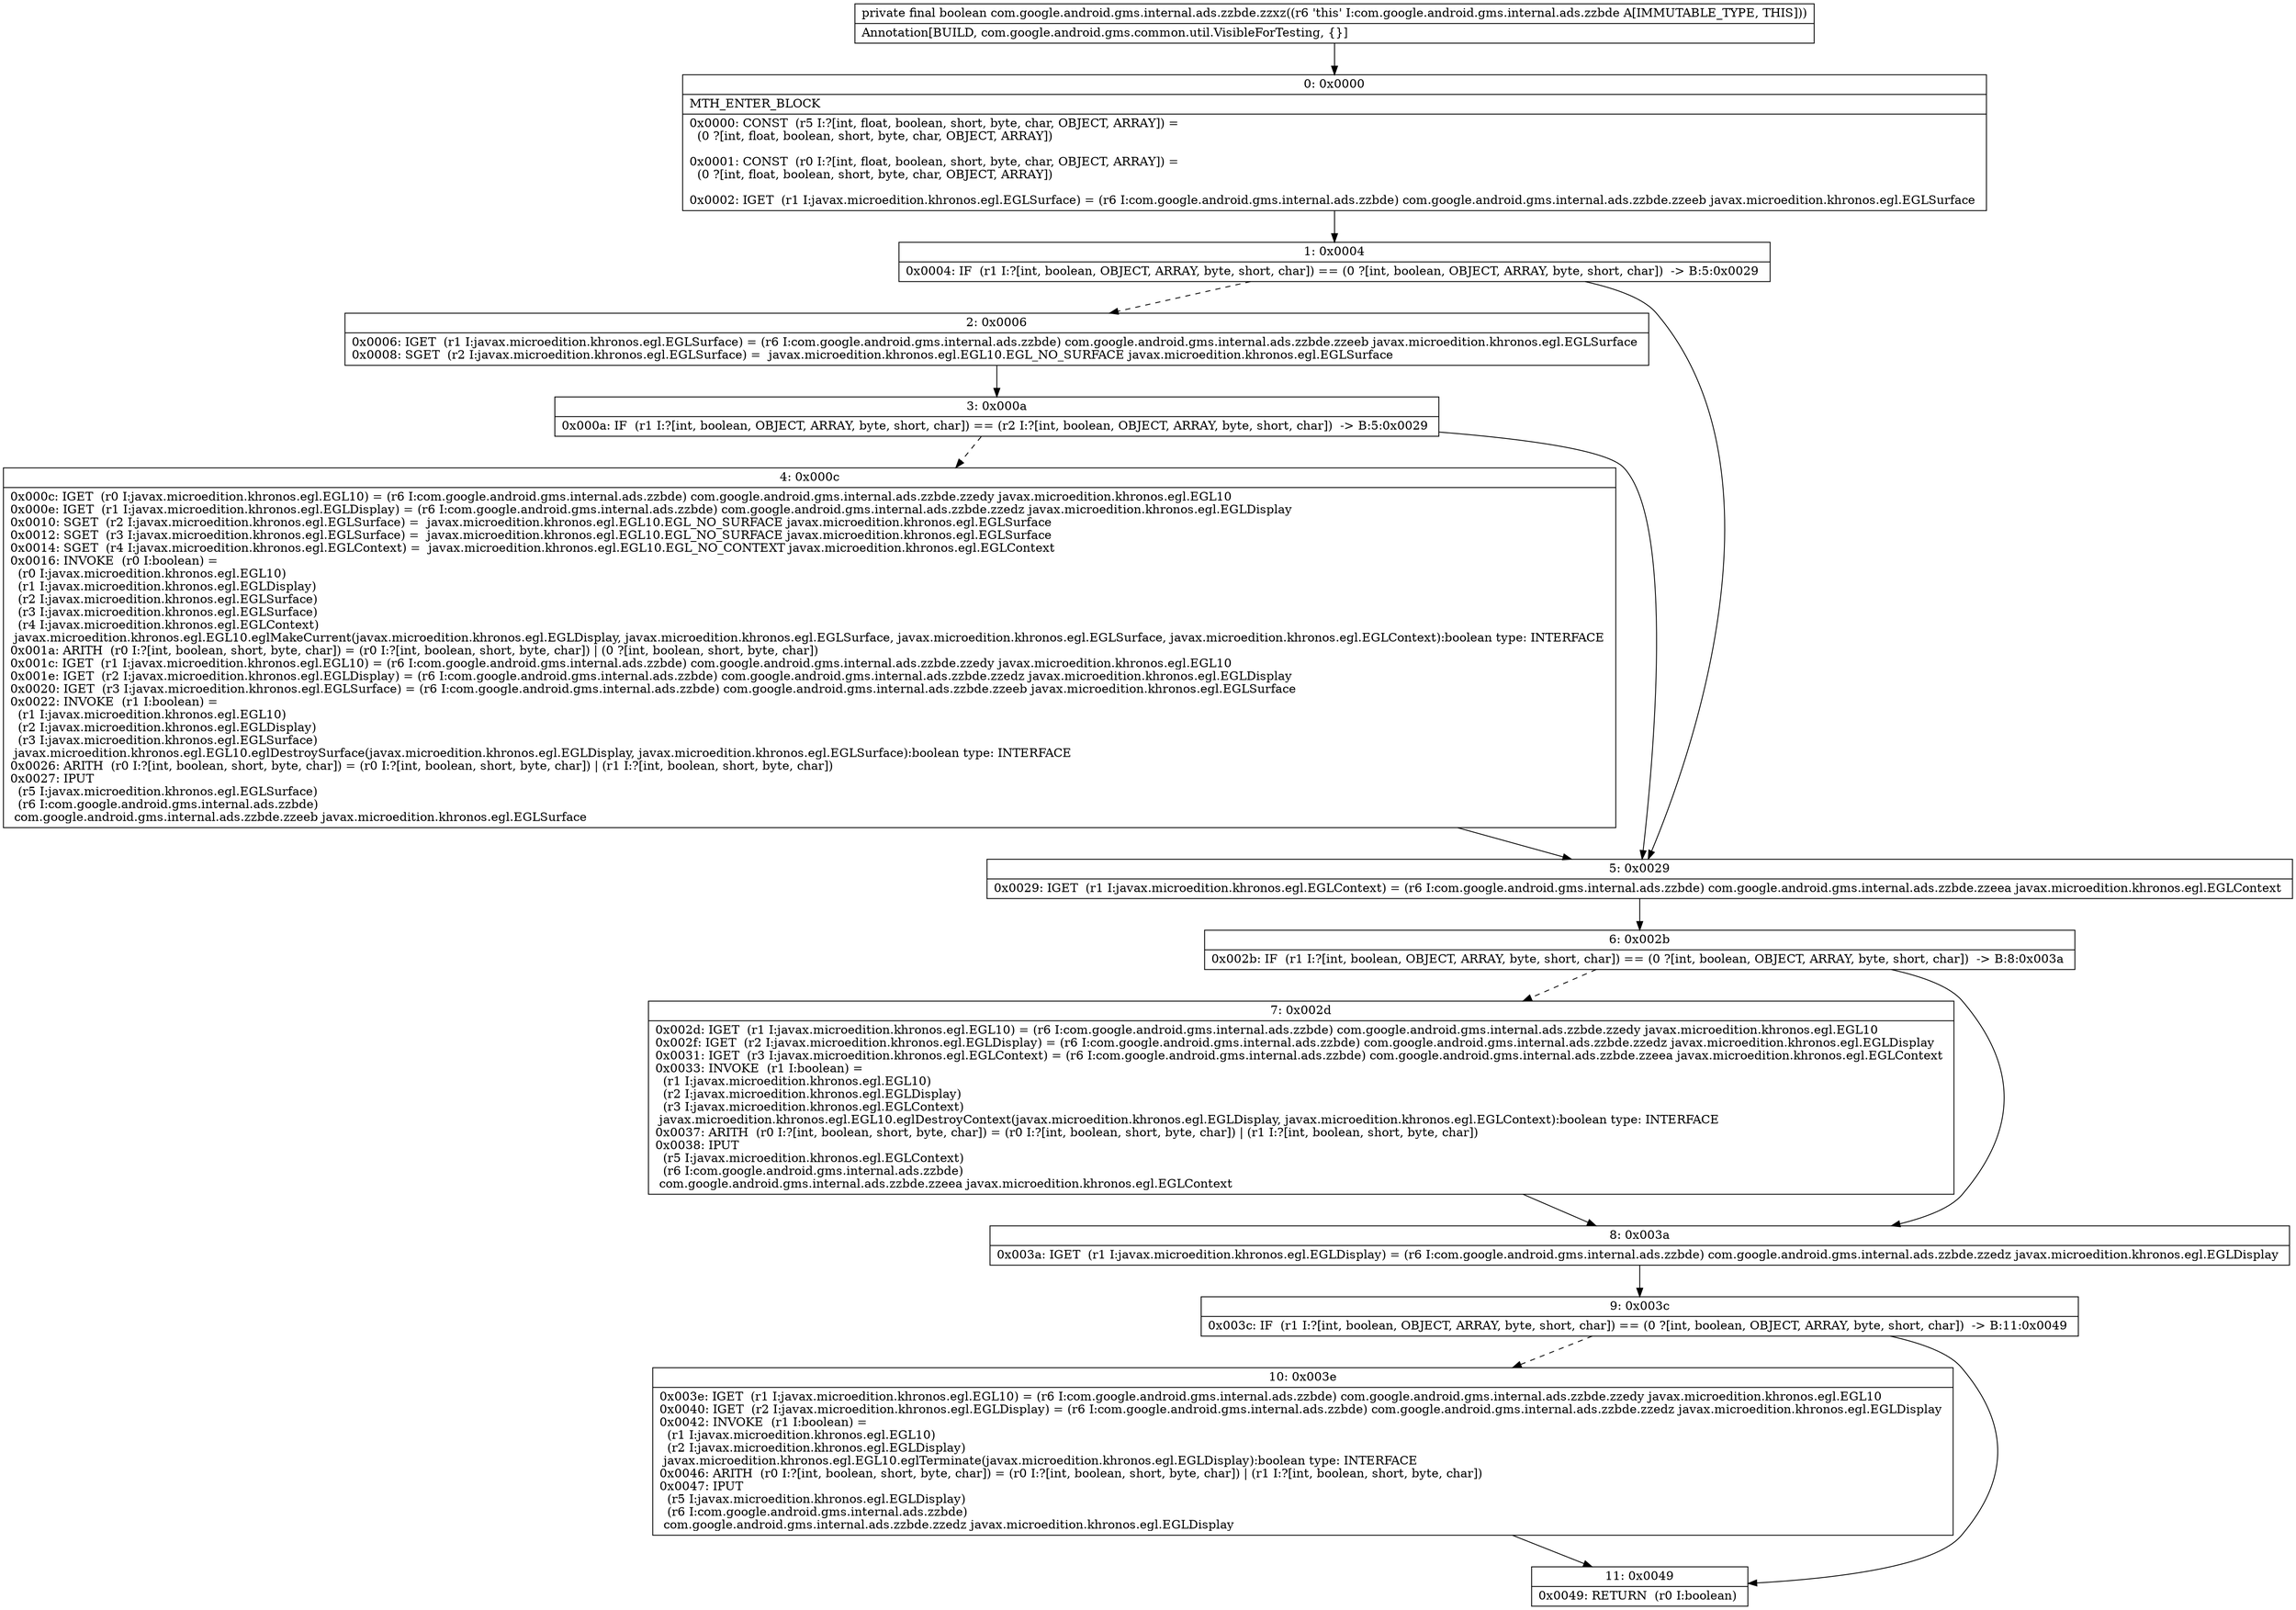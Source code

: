 digraph "CFG forcom.google.android.gms.internal.ads.zzbde.zzxz()Z" {
Node_0 [shape=record,label="{0\:\ 0x0000|MTH_ENTER_BLOCK\l|0x0000: CONST  (r5 I:?[int, float, boolean, short, byte, char, OBJECT, ARRAY]) = \l  (0 ?[int, float, boolean, short, byte, char, OBJECT, ARRAY])\l \l0x0001: CONST  (r0 I:?[int, float, boolean, short, byte, char, OBJECT, ARRAY]) = \l  (0 ?[int, float, boolean, short, byte, char, OBJECT, ARRAY])\l \l0x0002: IGET  (r1 I:javax.microedition.khronos.egl.EGLSurface) = (r6 I:com.google.android.gms.internal.ads.zzbde) com.google.android.gms.internal.ads.zzbde.zzeeb javax.microedition.khronos.egl.EGLSurface \l}"];
Node_1 [shape=record,label="{1\:\ 0x0004|0x0004: IF  (r1 I:?[int, boolean, OBJECT, ARRAY, byte, short, char]) == (0 ?[int, boolean, OBJECT, ARRAY, byte, short, char])  \-\> B:5:0x0029 \l}"];
Node_2 [shape=record,label="{2\:\ 0x0006|0x0006: IGET  (r1 I:javax.microedition.khronos.egl.EGLSurface) = (r6 I:com.google.android.gms.internal.ads.zzbde) com.google.android.gms.internal.ads.zzbde.zzeeb javax.microedition.khronos.egl.EGLSurface \l0x0008: SGET  (r2 I:javax.microedition.khronos.egl.EGLSurface) =  javax.microedition.khronos.egl.EGL10.EGL_NO_SURFACE javax.microedition.khronos.egl.EGLSurface \l}"];
Node_3 [shape=record,label="{3\:\ 0x000a|0x000a: IF  (r1 I:?[int, boolean, OBJECT, ARRAY, byte, short, char]) == (r2 I:?[int, boolean, OBJECT, ARRAY, byte, short, char])  \-\> B:5:0x0029 \l}"];
Node_4 [shape=record,label="{4\:\ 0x000c|0x000c: IGET  (r0 I:javax.microedition.khronos.egl.EGL10) = (r6 I:com.google.android.gms.internal.ads.zzbde) com.google.android.gms.internal.ads.zzbde.zzedy javax.microedition.khronos.egl.EGL10 \l0x000e: IGET  (r1 I:javax.microedition.khronos.egl.EGLDisplay) = (r6 I:com.google.android.gms.internal.ads.zzbde) com.google.android.gms.internal.ads.zzbde.zzedz javax.microedition.khronos.egl.EGLDisplay \l0x0010: SGET  (r2 I:javax.microedition.khronos.egl.EGLSurface) =  javax.microedition.khronos.egl.EGL10.EGL_NO_SURFACE javax.microedition.khronos.egl.EGLSurface \l0x0012: SGET  (r3 I:javax.microedition.khronos.egl.EGLSurface) =  javax.microedition.khronos.egl.EGL10.EGL_NO_SURFACE javax.microedition.khronos.egl.EGLSurface \l0x0014: SGET  (r4 I:javax.microedition.khronos.egl.EGLContext) =  javax.microedition.khronos.egl.EGL10.EGL_NO_CONTEXT javax.microedition.khronos.egl.EGLContext \l0x0016: INVOKE  (r0 I:boolean) = \l  (r0 I:javax.microedition.khronos.egl.EGL10)\l  (r1 I:javax.microedition.khronos.egl.EGLDisplay)\l  (r2 I:javax.microedition.khronos.egl.EGLSurface)\l  (r3 I:javax.microedition.khronos.egl.EGLSurface)\l  (r4 I:javax.microedition.khronos.egl.EGLContext)\l javax.microedition.khronos.egl.EGL10.eglMakeCurrent(javax.microedition.khronos.egl.EGLDisplay, javax.microedition.khronos.egl.EGLSurface, javax.microedition.khronos.egl.EGLSurface, javax.microedition.khronos.egl.EGLContext):boolean type: INTERFACE \l0x001a: ARITH  (r0 I:?[int, boolean, short, byte, char]) = (r0 I:?[int, boolean, short, byte, char]) \| (0 ?[int, boolean, short, byte, char]) \l0x001c: IGET  (r1 I:javax.microedition.khronos.egl.EGL10) = (r6 I:com.google.android.gms.internal.ads.zzbde) com.google.android.gms.internal.ads.zzbde.zzedy javax.microedition.khronos.egl.EGL10 \l0x001e: IGET  (r2 I:javax.microedition.khronos.egl.EGLDisplay) = (r6 I:com.google.android.gms.internal.ads.zzbde) com.google.android.gms.internal.ads.zzbde.zzedz javax.microedition.khronos.egl.EGLDisplay \l0x0020: IGET  (r3 I:javax.microedition.khronos.egl.EGLSurface) = (r6 I:com.google.android.gms.internal.ads.zzbde) com.google.android.gms.internal.ads.zzbde.zzeeb javax.microedition.khronos.egl.EGLSurface \l0x0022: INVOKE  (r1 I:boolean) = \l  (r1 I:javax.microedition.khronos.egl.EGL10)\l  (r2 I:javax.microedition.khronos.egl.EGLDisplay)\l  (r3 I:javax.microedition.khronos.egl.EGLSurface)\l javax.microedition.khronos.egl.EGL10.eglDestroySurface(javax.microedition.khronos.egl.EGLDisplay, javax.microedition.khronos.egl.EGLSurface):boolean type: INTERFACE \l0x0026: ARITH  (r0 I:?[int, boolean, short, byte, char]) = (r0 I:?[int, boolean, short, byte, char]) \| (r1 I:?[int, boolean, short, byte, char]) \l0x0027: IPUT  \l  (r5 I:javax.microedition.khronos.egl.EGLSurface)\l  (r6 I:com.google.android.gms.internal.ads.zzbde)\l com.google.android.gms.internal.ads.zzbde.zzeeb javax.microedition.khronos.egl.EGLSurface \l}"];
Node_5 [shape=record,label="{5\:\ 0x0029|0x0029: IGET  (r1 I:javax.microedition.khronos.egl.EGLContext) = (r6 I:com.google.android.gms.internal.ads.zzbde) com.google.android.gms.internal.ads.zzbde.zzeea javax.microedition.khronos.egl.EGLContext \l}"];
Node_6 [shape=record,label="{6\:\ 0x002b|0x002b: IF  (r1 I:?[int, boolean, OBJECT, ARRAY, byte, short, char]) == (0 ?[int, boolean, OBJECT, ARRAY, byte, short, char])  \-\> B:8:0x003a \l}"];
Node_7 [shape=record,label="{7\:\ 0x002d|0x002d: IGET  (r1 I:javax.microedition.khronos.egl.EGL10) = (r6 I:com.google.android.gms.internal.ads.zzbde) com.google.android.gms.internal.ads.zzbde.zzedy javax.microedition.khronos.egl.EGL10 \l0x002f: IGET  (r2 I:javax.microedition.khronos.egl.EGLDisplay) = (r6 I:com.google.android.gms.internal.ads.zzbde) com.google.android.gms.internal.ads.zzbde.zzedz javax.microedition.khronos.egl.EGLDisplay \l0x0031: IGET  (r3 I:javax.microedition.khronos.egl.EGLContext) = (r6 I:com.google.android.gms.internal.ads.zzbde) com.google.android.gms.internal.ads.zzbde.zzeea javax.microedition.khronos.egl.EGLContext \l0x0033: INVOKE  (r1 I:boolean) = \l  (r1 I:javax.microedition.khronos.egl.EGL10)\l  (r2 I:javax.microedition.khronos.egl.EGLDisplay)\l  (r3 I:javax.microedition.khronos.egl.EGLContext)\l javax.microedition.khronos.egl.EGL10.eglDestroyContext(javax.microedition.khronos.egl.EGLDisplay, javax.microedition.khronos.egl.EGLContext):boolean type: INTERFACE \l0x0037: ARITH  (r0 I:?[int, boolean, short, byte, char]) = (r0 I:?[int, boolean, short, byte, char]) \| (r1 I:?[int, boolean, short, byte, char]) \l0x0038: IPUT  \l  (r5 I:javax.microedition.khronos.egl.EGLContext)\l  (r6 I:com.google.android.gms.internal.ads.zzbde)\l com.google.android.gms.internal.ads.zzbde.zzeea javax.microedition.khronos.egl.EGLContext \l}"];
Node_8 [shape=record,label="{8\:\ 0x003a|0x003a: IGET  (r1 I:javax.microedition.khronos.egl.EGLDisplay) = (r6 I:com.google.android.gms.internal.ads.zzbde) com.google.android.gms.internal.ads.zzbde.zzedz javax.microedition.khronos.egl.EGLDisplay \l}"];
Node_9 [shape=record,label="{9\:\ 0x003c|0x003c: IF  (r1 I:?[int, boolean, OBJECT, ARRAY, byte, short, char]) == (0 ?[int, boolean, OBJECT, ARRAY, byte, short, char])  \-\> B:11:0x0049 \l}"];
Node_10 [shape=record,label="{10\:\ 0x003e|0x003e: IGET  (r1 I:javax.microedition.khronos.egl.EGL10) = (r6 I:com.google.android.gms.internal.ads.zzbde) com.google.android.gms.internal.ads.zzbde.zzedy javax.microedition.khronos.egl.EGL10 \l0x0040: IGET  (r2 I:javax.microedition.khronos.egl.EGLDisplay) = (r6 I:com.google.android.gms.internal.ads.zzbde) com.google.android.gms.internal.ads.zzbde.zzedz javax.microedition.khronos.egl.EGLDisplay \l0x0042: INVOKE  (r1 I:boolean) = \l  (r1 I:javax.microedition.khronos.egl.EGL10)\l  (r2 I:javax.microedition.khronos.egl.EGLDisplay)\l javax.microedition.khronos.egl.EGL10.eglTerminate(javax.microedition.khronos.egl.EGLDisplay):boolean type: INTERFACE \l0x0046: ARITH  (r0 I:?[int, boolean, short, byte, char]) = (r0 I:?[int, boolean, short, byte, char]) \| (r1 I:?[int, boolean, short, byte, char]) \l0x0047: IPUT  \l  (r5 I:javax.microedition.khronos.egl.EGLDisplay)\l  (r6 I:com.google.android.gms.internal.ads.zzbde)\l com.google.android.gms.internal.ads.zzbde.zzedz javax.microedition.khronos.egl.EGLDisplay \l}"];
Node_11 [shape=record,label="{11\:\ 0x0049|0x0049: RETURN  (r0 I:boolean) \l}"];
MethodNode[shape=record,label="{private final boolean com.google.android.gms.internal.ads.zzbde.zzxz((r6 'this' I:com.google.android.gms.internal.ads.zzbde A[IMMUTABLE_TYPE, THIS]))  | Annotation[BUILD, com.google.android.gms.common.util.VisibleForTesting, \{\}]\l}"];
MethodNode -> Node_0;
Node_0 -> Node_1;
Node_1 -> Node_2[style=dashed];
Node_1 -> Node_5;
Node_2 -> Node_3;
Node_3 -> Node_4[style=dashed];
Node_3 -> Node_5;
Node_4 -> Node_5;
Node_5 -> Node_6;
Node_6 -> Node_7[style=dashed];
Node_6 -> Node_8;
Node_7 -> Node_8;
Node_8 -> Node_9;
Node_9 -> Node_10[style=dashed];
Node_9 -> Node_11;
Node_10 -> Node_11;
}

